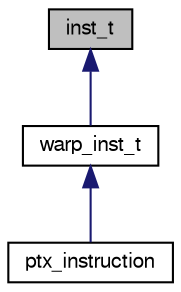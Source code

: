 digraph G
{
  bgcolor="transparent";
  edge [fontname="FreeSans",fontsize="10",labelfontname="FreeSans",labelfontsize="10"];
  node [fontname="FreeSans",fontsize="10",shape=record];
  Node1 [label="inst_t",height=0.2,width=0.4,color="black", fillcolor="grey75", style="filled" fontcolor="black"];
  Node1 -> Node2 [dir=back,color="midnightblue",fontsize="10",style="solid",fontname="FreeSans"];
  Node2 [label="warp_inst_t",height=0.2,width=0.4,color="black",URL="$classwarp__inst__t.html"];
  Node2 -> Node3 [dir=back,color="midnightblue",fontsize="10",style="solid",fontname="FreeSans"];
  Node3 [label="ptx_instruction",height=0.2,width=0.4,color="black",URL="$classptx__instruction.html"];
}
